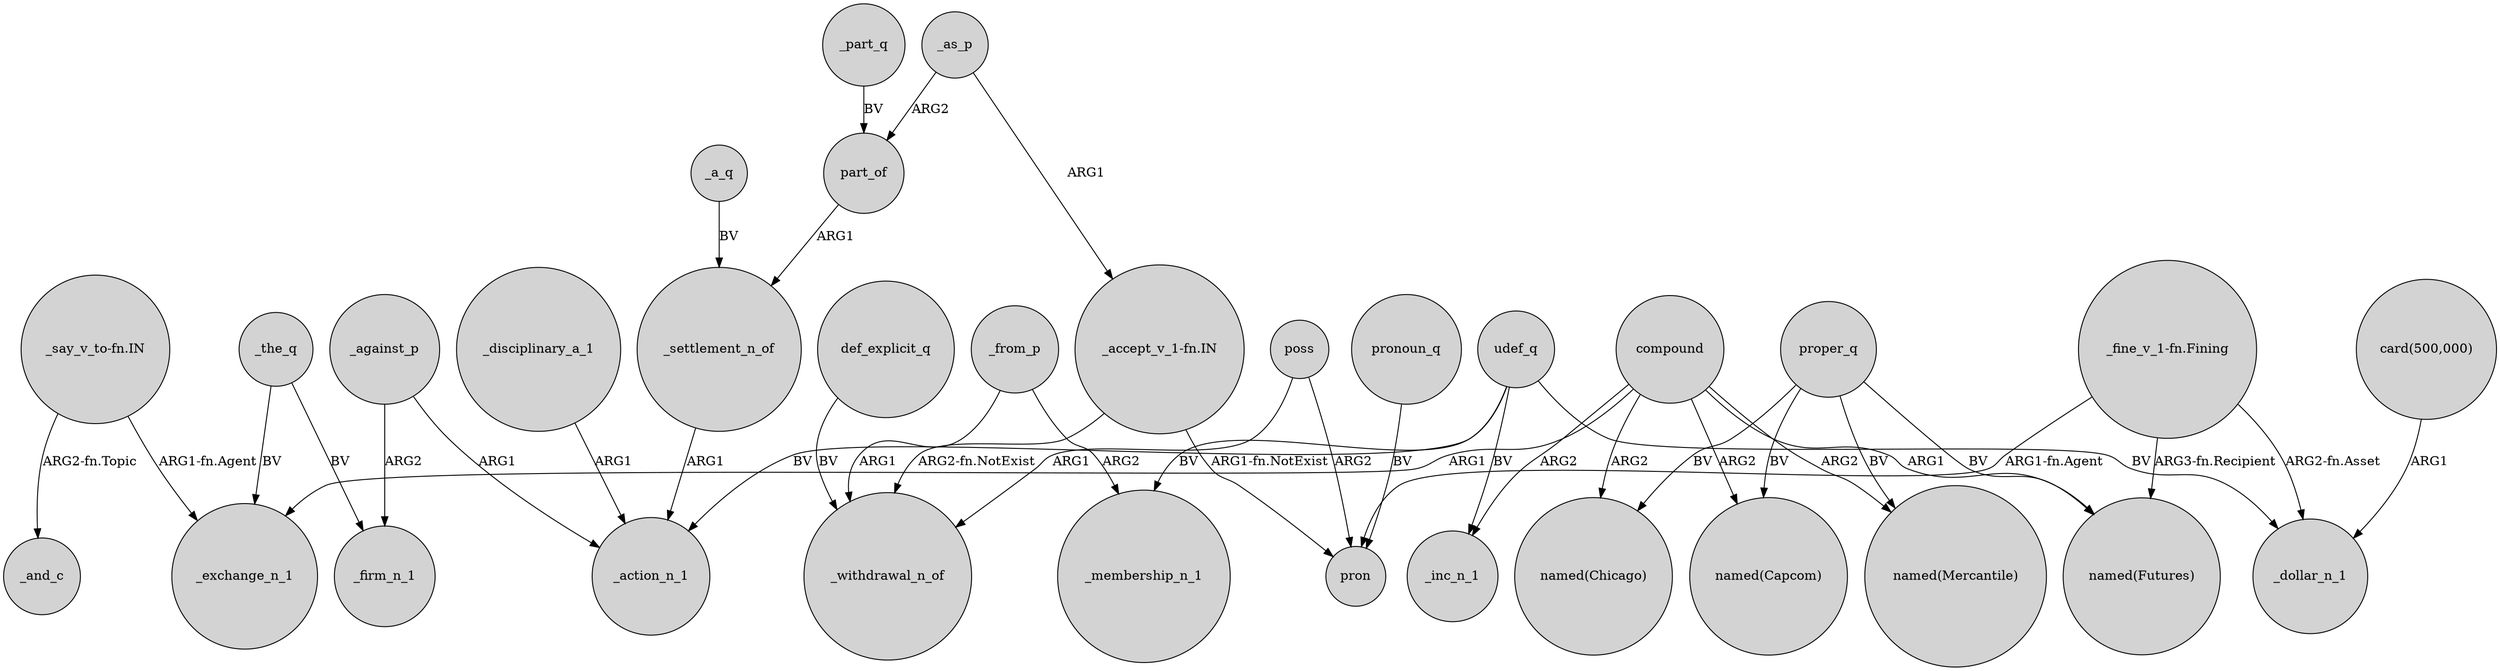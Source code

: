 digraph {
	node [shape=circle style=filled]
	"_say_v_to-fn.IN" -> _exchange_n_1 [label="ARG1-fn.Agent"]
	udef_q -> _membership_n_1 [label=BV]
	_from_p -> _withdrawal_n_of [label=ARG1]
	udef_q -> _inc_n_1 [label=BV]
	_a_q -> _settlement_n_of [label=BV]
	poss -> pron [label=ARG2]
	proper_q -> "named(Futures)" [label=BV]
	_as_p -> part_of [label=ARG2]
	def_explicit_q -> _withdrawal_n_of [label=BV]
	_settlement_n_of -> _action_n_1 [label=ARG1]
	"_accept_v_1-fn.IN" -> _withdrawal_n_of [label="ARG2-fn.NotExist"]
	proper_q -> "named(Capcom)" [label=BV]
	poss -> _withdrawal_n_of [label=ARG1]
	"_accept_v_1-fn.IN" -> pron [label="ARG1-fn.NotExist"]
	proper_q -> "named(Mercantile)" [label=BV]
	compound -> "named(Chicago)" [label=ARG2]
	compound -> "named(Capcom)" [label=ARG2]
	_against_p -> _action_n_1 [label=ARG1]
	_part_q -> part_of [label=BV]
	pronoun_q -> pron [label=BV]
	compound -> _exchange_n_1 [label=ARG1]
	"_fine_v_1-fn.Fining" -> _dollar_n_1 [label="ARG2-fn.Asset"]
	"_say_v_to-fn.IN" -> _and_c [label="ARG2-fn.Topic"]
	_against_p -> _firm_n_1 [label=ARG2]
	_disciplinary_a_1 -> _action_n_1 [label=ARG1]
	compound -> "named(Futures)" [label=ARG1]
	_the_q -> _firm_n_1 [label=BV]
	part_of -> _settlement_n_of [label=ARG1]
	udef_q -> _action_n_1 [label=BV]
	"_fine_v_1-fn.Fining" -> "named(Futures)" [label="ARG3-fn.Recipient"]
	"card(500,000)" -> _dollar_n_1 [label=ARG1]
	"_fine_v_1-fn.Fining" -> pron [label="ARG1-fn.Agent"]
	compound -> "named(Mercantile)" [label=ARG2]
	_from_p -> _membership_n_1 [label=ARG2]
	compound -> _inc_n_1 [label=ARG2]
	_as_p -> "_accept_v_1-fn.IN" [label=ARG1]
	proper_q -> "named(Chicago)" [label=BV]
	_the_q -> _exchange_n_1 [label=BV]
	udef_q -> _dollar_n_1 [label=BV]
}
